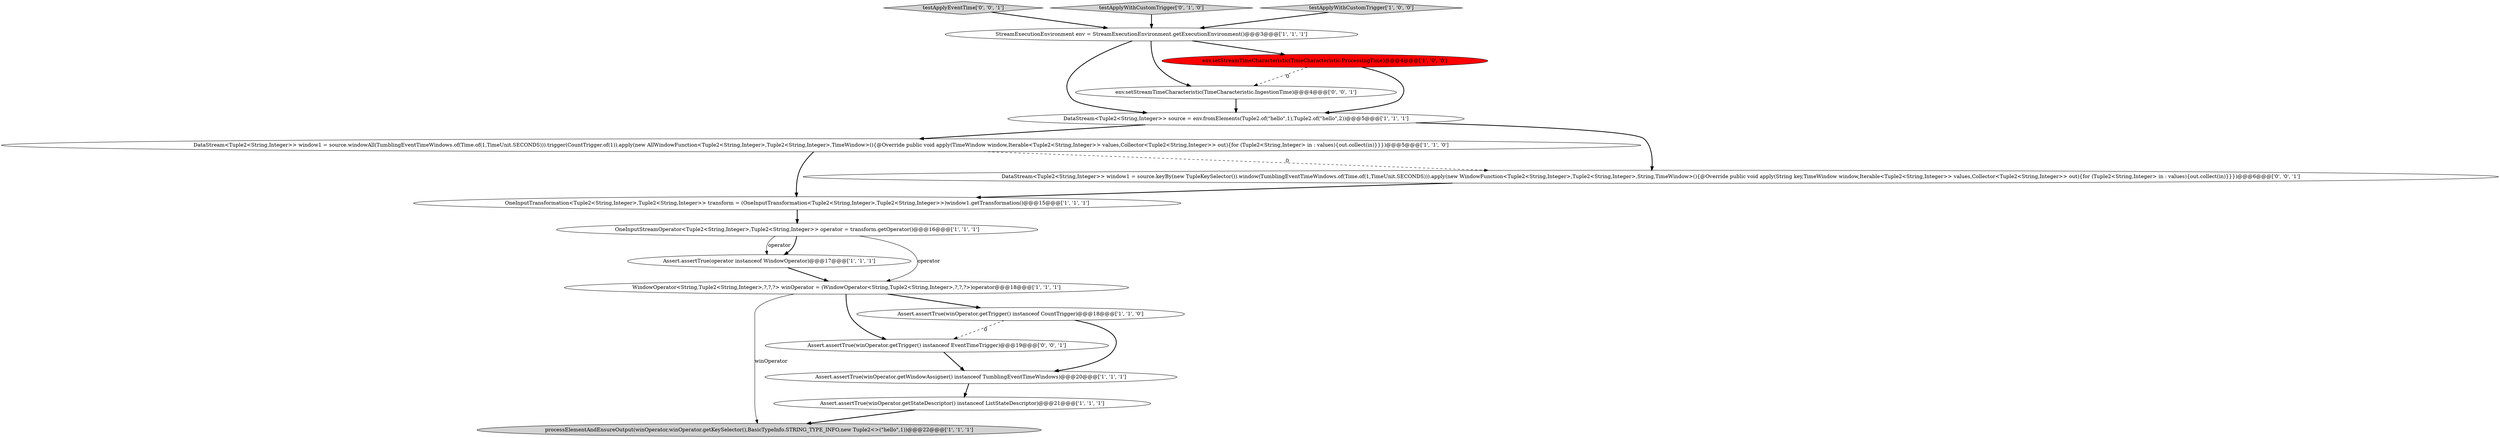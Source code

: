 digraph {
17 [style = filled, label = "env.setStreamTimeCharacteristic(TimeCharacteristic.IngestionTime)@@@4@@@['0', '0', '1']", fillcolor = white, shape = ellipse image = "AAA0AAABBB3BBB"];
1 [style = filled, label = "Assert.assertTrue(operator instanceof WindowOperator)@@@17@@@['1', '1', '1']", fillcolor = white, shape = ellipse image = "AAA0AAABBB1BBB"];
16 [style = filled, label = "testApplyEventTime['0', '0', '1']", fillcolor = lightgray, shape = diamond image = "AAA0AAABBB3BBB"];
13 [style = filled, label = "testApplyWithCustomTrigger['0', '1', '0']", fillcolor = lightgray, shape = diamond image = "AAA0AAABBB2BBB"];
0 [style = filled, label = "DataStream<Tuple2<String,Integer>> source = env.fromElements(Tuple2.of(\"hello\",1),Tuple2.of(\"hello\",2))@@@5@@@['1', '1', '1']", fillcolor = white, shape = ellipse image = "AAA0AAABBB1BBB"];
4 [style = filled, label = "processElementAndEnsureOutput(winOperator,winOperator.getKeySelector(),BasicTypeInfo.STRING_TYPE_INFO,new Tuple2<>(\"hello\",1))@@@22@@@['1', '1', '1']", fillcolor = lightgray, shape = ellipse image = "AAA0AAABBB1BBB"];
5 [style = filled, label = "OneInputStreamOperator<Tuple2<String,Integer>,Tuple2<String,Integer>> operator = transform.getOperator()@@@16@@@['1', '1', '1']", fillcolor = white, shape = ellipse image = "AAA0AAABBB1BBB"];
9 [style = filled, label = "env.setStreamTimeCharacteristic(TimeCharacteristic.ProcessingTime)@@@4@@@['1', '0', '0']", fillcolor = red, shape = ellipse image = "AAA1AAABBB1BBB"];
6 [style = filled, label = "DataStream<Tuple2<String,Integer>> window1 = source.windowAll(TumblingEventTimeWindows.of(Time.of(1,TimeUnit.SECONDS))).trigger(CountTrigger.of(1)).apply(new AllWindowFunction<Tuple2<String,Integer>,Tuple2<String,Integer>,TimeWindow>(){@Override public void apply(TimeWindow window,Iterable<Tuple2<String,Integer>> values,Collector<Tuple2<String,Integer>> out){for (Tuple2<String,Integer> in : values){out.collect(in)}}})@@@5@@@['1', '1', '0']", fillcolor = white, shape = ellipse image = "AAA0AAABBB1BBB"];
12 [style = filled, label = "Assert.assertTrue(winOperator.getStateDescriptor() instanceof ListStateDescriptor)@@@21@@@['1', '1', '1']", fillcolor = white, shape = ellipse image = "AAA0AAABBB1BBB"];
3 [style = filled, label = "Assert.assertTrue(winOperator.getTrigger() instanceof CountTrigger)@@@18@@@['1', '1', '0']", fillcolor = white, shape = ellipse image = "AAA0AAABBB1BBB"];
2 [style = filled, label = "OneInputTransformation<Tuple2<String,Integer>,Tuple2<String,Integer>> transform = (OneInputTransformation<Tuple2<String,Integer>,Tuple2<String,Integer>>)window1.getTransformation()@@@15@@@['1', '1', '1']", fillcolor = white, shape = ellipse image = "AAA0AAABBB1BBB"];
10 [style = filled, label = "testApplyWithCustomTrigger['1', '0', '0']", fillcolor = lightgray, shape = diamond image = "AAA0AAABBB1BBB"];
15 [style = filled, label = "Assert.assertTrue(winOperator.getTrigger() instanceof EventTimeTrigger)@@@19@@@['0', '0', '1']", fillcolor = white, shape = ellipse image = "AAA0AAABBB3BBB"];
11 [style = filled, label = "StreamExecutionEnvironment env = StreamExecutionEnvironment.getExecutionEnvironment()@@@3@@@['1', '1', '1']", fillcolor = white, shape = ellipse image = "AAA0AAABBB1BBB"];
14 [style = filled, label = "DataStream<Tuple2<String,Integer>> window1 = source.keyBy(new TupleKeySelector()).window(TumblingEventTimeWindows.of(Time.of(1,TimeUnit.SECONDS))).apply(new WindowFunction<Tuple2<String,Integer>,Tuple2<String,Integer>,String,TimeWindow>(){@Override public void apply(String key,TimeWindow window,Iterable<Tuple2<String,Integer>> values,Collector<Tuple2<String,Integer>> out){for (Tuple2<String,Integer> in : values){out.collect(in)}}})@@@6@@@['0', '0', '1']", fillcolor = white, shape = ellipse image = "AAA0AAABBB3BBB"];
7 [style = filled, label = "Assert.assertTrue(winOperator.getWindowAssigner() instanceof TumblingEventTimeWindows)@@@20@@@['1', '1', '1']", fillcolor = white, shape = ellipse image = "AAA0AAABBB1BBB"];
8 [style = filled, label = "WindowOperator<String,Tuple2<String,Integer>,?,?,?> winOperator = (WindowOperator<String,Tuple2<String,Integer>,?,?,?>)operator@@@18@@@['1', '1', '1']", fillcolor = white, shape = ellipse image = "AAA0AAABBB1BBB"];
5->8 [style = solid, label="operator"];
8->4 [style = solid, label="winOperator"];
1->8 [style = bold, label=""];
8->15 [style = bold, label=""];
9->0 [style = bold, label=""];
15->7 [style = bold, label=""];
16->11 [style = bold, label=""];
0->6 [style = bold, label=""];
7->12 [style = bold, label=""];
8->3 [style = bold, label=""];
6->14 [style = dashed, label="0"];
11->9 [style = bold, label=""];
13->11 [style = bold, label=""];
6->2 [style = bold, label=""];
5->1 [style = bold, label=""];
0->14 [style = bold, label=""];
11->0 [style = bold, label=""];
17->0 [style = bold, label=""];
12->4 [style = bold, label=""];
3->7 [style = bold, label=""];
9->17 [style = dashed, label="0"];
3->15 [style = dashed, label="0"];
11->17 [style = bold, label=""];
14->2 [style = bold, label=""];
2->5 [style = bold, label=""];
10->11 [style = bold, label=""];
5->1 [style = solid, label="operator"];
}
